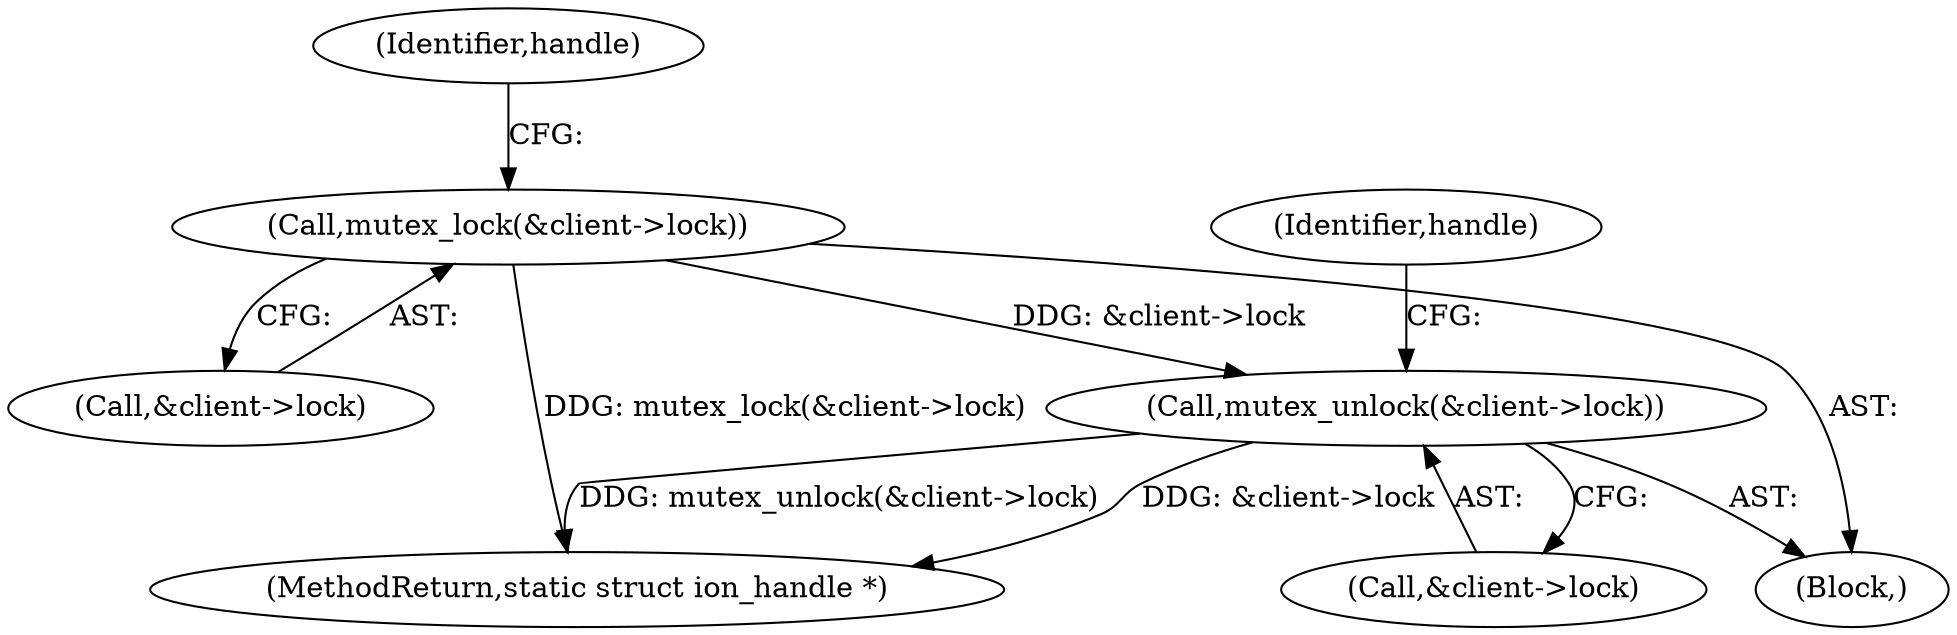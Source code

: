 digraph "0_linux_9590232bb4f4cc824f3425a6e1349afbe6d6d2b7_0@pointer" {
"1000105" [label="(Call,mutex_lock(&client->lock))"];
"1000122" [label="(Call,mutex_unlock(&client->lock))"];
"1000122" [label="(Call,mutex_unlock(&client->lock))"];
"1000106" [label="(Call,&client->lock)"];
"1000105" [label="(Call,mutex_lock(&client->lock))"];
"1000123" [label="(Call,&client->lock)"];
"1000103" [label="(Block,)"];
"1000129" [label="(Identifier,handle)"];
"1000134" [label="(MethodReturn,static struct ion_handle *)"];
"1000111" [label="(Identifier,handle)"];
"1000105" -> "1000103"  [label="AST: "];
"1000105" -> "1000106"  [label="CFG: "];
"1000106" -> "1000105"  [label="AST: "];
"1000111" -> "1000105"  [label="CFG: "];
"1000105" -> "1000134"  [label="DDG: mutex_lock(&client->lock)"];
"1000105" -> "1000122"  [label="DDG: &client->lock"];
"1000122" -> "1000103"  [label="AST: "];
"1000122" -> "1000123"  [label="CFG: "];
"1000123" -> "1000122"  [label="AST: "];
"1000129" -> "1000122"  [label="CFG: "];
"1000122" -> "1000134"  [label="DDG: mutex_unlock(&client->lock)"];
"1000122" -> "1000134"  [label="DDG: &client->lock"];
}

